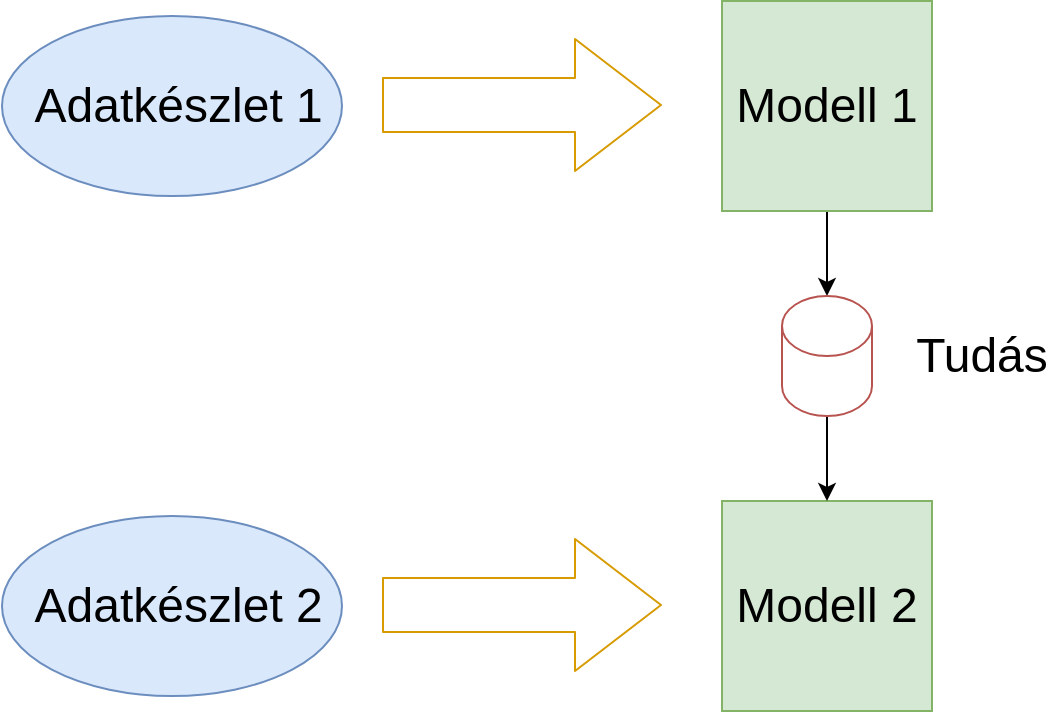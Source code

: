 <mxfile version="13.10.0" type="device"><diagram id="rmhj8ySrBR91TftjyiUJ" name="Page-1"><mxGraphModel dx="1422" dy="914" grid="1" gridSize="10" guides="1" tooltips="1" connect="1" arrows="1" fold="1" page="1" pageScale="1" pageWidth="1400" pageHeight="850" math="0" shadow="0"><root><mxCell id="0"/><mxCell id="1" parent="0"/><mxCell id="P4knydcYxMRPM7qoDmt6-1" value="&lt;font style=&quot;font-size: 24px&quot;&gt;&amp;nbsp;Adatkészlet 1&lt;/font&gt;" style="ellipse;whiteSpace=wrap;html=1;fillColor=#dae8fc;strokeColor=#6c8ebf;" vertex="1" parent="1"><mxGeometry x="300" y="200" width="170" height="90" as="geometry"/></mxCell><mxCell id="P4knydcYxMRPM7qoDmt6-2" value="&lt;font style=&quot;font-size: 24px&quot;&gt;&amp;nbsp;Adatkészlet 2&lt;/font&gt;" style="ellipse;whiteSpace=wrap;html=1;fillColor=#dae8fc;strokeColor=#6c8ebf;" vertex="1" parent="1"><mxGeometry x="300" y="450" width="170" height="90" as="geometry"/></mxCell><mxCell id="P4knydcYxMRPM7qoDmt6-3" value="" style="shape=flexArrow;endArrow=classic;html=1;width=27;endSize=14;endWidth=38;strokeColor=#d79b00;" edge="1" parent="1"><mxGeometry width="50" height="50" relative="1" as="geometry"><mxPoint x="490" y="244.5" as="sourcePoint"/><mxPoint x="630" y="244.5" as="targetPoint"/></mxGeometry></mxCell><mxCell id="P4knydcYxMRPM7qoDmt6-4" value="" style="shape=flexArrow;endArrow=classic;html=1;width=27;endSize=14;endWidth=38;strokeColor=#d79b00;" edge="1" parent="1"><mxGeometry width="50" height="50" relative="1" as="geometry"><mxPoint x="490" y="494.5" as="sourcePoint"/><mxPoint x="630" y="494.5" as="targetPoint"/></mxGeometry></mxCell><mxCell id="P4knydcYxMRPM7qoDmt6-9" style="edgeStyle=orthogonalEdgeStyle;rounded=0;orthogonalLoop=1;jettySize=auto;html=1;exitX=0.5;exitY=1;exitDx=0;exitDy=0;entryX=0.5;entryY=0;entryDx=0;entryDy=0;entryPerimeter=0;fillColor=none;" edge="1" parent="1" source="P4knydcYxMRPM7qoDmt6-5" target="P4knydcYxMRPM7qoDmt6-7"><mxGeometry relative="1" as="geometry"/></mxCell><mxCell id="P4knydcYxMRPM7qoDmt6-5" value="&lt;font style=&quot;font-size: 24px&quot;&gt;Modell 1&lt;/font&gt;" style="whiteSpace=wrap;html=1;aspect=fixed;fillColor=#d5e8d4;strokeColor=#82b366;" vertex="1" parent="1"><mxGeometry x="660" y="192.5" width="105" height="105" as="geometry"/></mxCell><mxCell id="P4knydcYxMRPM7qoDmt6-6" value="&lt;font style=&quot;font-size: 24px&quot;&gt;Modell 2&lt;/font&gt;" style="whiteSpace=wrap;html=1;aspect=fixed;fillColor=#d5e8d4;strokeColor=#82b366;" vertex="1" parent="1"><mxGeometry x="660" y="442.5" width="105" height="105" as="geometry"/></mxCell><mxCell id="P4knydcYxMRPM7qoDmt6-10" style="edgeStyle=orthogonalEdgeStyle;rounded=0;orthogonalLoop=1;jettySize=auto;html=1;exitX=0.5;exitY=1;exitDx=0;exitDy=0;exitPerimeter=0;entryX=0.5;entryY=0;entryDx=0;entryDy=0;fillColor=none;" edge="1" parent="1" source="P4knydcYxMRPM7qoDmt6-7" target="P4knydcYxMRPM7qoDmt6-6"><mxGeometry relative="1" as="geometry"/></mxCell><mxCell id="P4knydcYxMRPM7qoDmt6-7" value="" style="shape=cylinder3;whiteSpace=wrap;html=1;boundedLbl=1;backgroundOutline=1;size=15;strokeColor=#b85450;fillColor=none;" vertex="1" parent="1"><mxGeometry x="690" y="340" width="45" height="60" as="geometry"/></mxCell><mxCell id="P4knydcYxMRPM7qoDmt6-8" value="&lt;font style=&quot;font-size: 24px&quot;&gt;Tudás&lt;/font&gt;" style="text;html=1;strokeColor=none;fillColor=none;align=center;verticalAlign=middle;whiteSpace=wrap;rounded=0;" vertex="1" parent="1"><mxGeometry x="750" y="355" width="80" height="30" as="geometry"/></mxCell></root></mxGraphModel></diagram></mxfile>